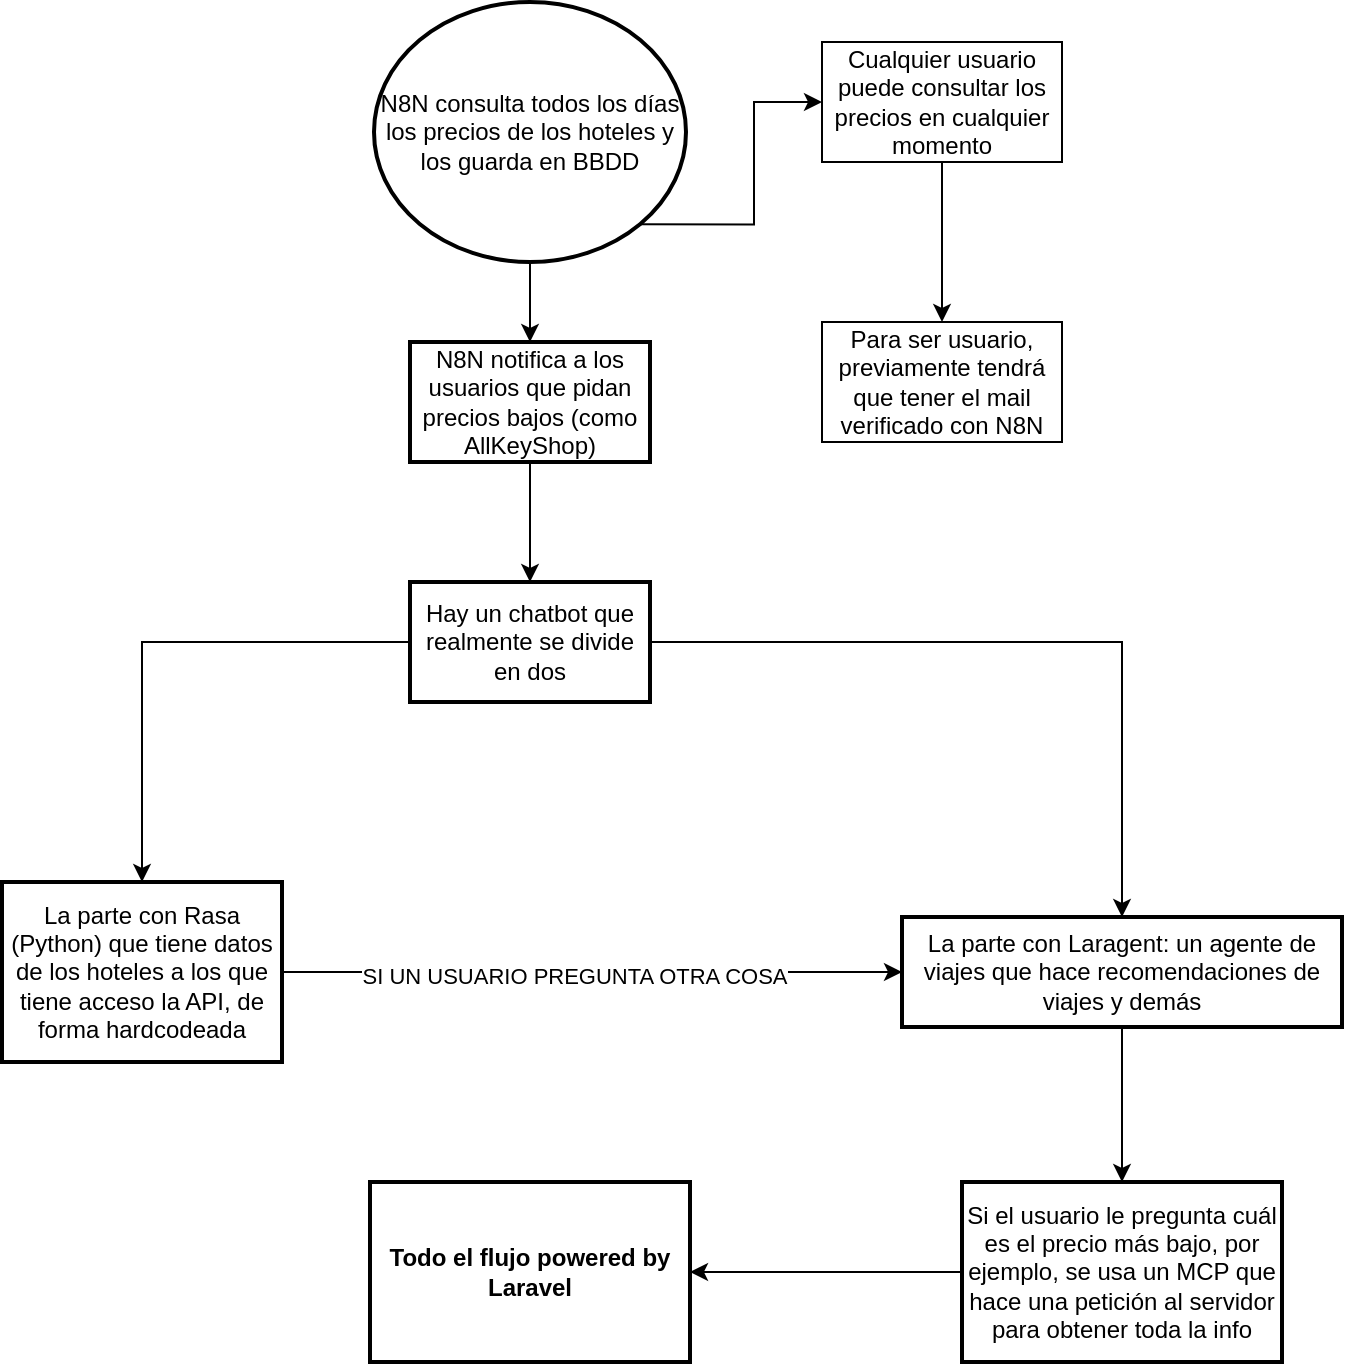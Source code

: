 <mxfile version="27.1.5">
  <diagram name="Página-1" id="2Si6IOlOx03iswHGUeGR">
    <mxGraphModel dx="1426" dy="1918" grid="1" gridSize="10" guides="1" tooltips="1" connect="1" arrows="1" fold="1" page="1" pageScale="1" pageWidth="827" pageHeight="1169" math="0" shadow="0">
      <root>
        <mxCell id="0" />
        <mxCell id="1" parent="0" />
        <mxCell id="QlAascM8VkgeOsBPRstS-6" value="" style="edgeStyle=orthogonalEdgeStyle;rounded=0;orthogonalLoop=1;jettySize=auto;html=1;" parent="1" source="QlAascM8VkgeOsBPRstS-4" target="QlAascM8VkgeOsBPRstS-5" edge="1">
          <mxGeometry relative="1" as="geometry" />
        </mxCell>
        <mxCell id="QlAascM8VkgeOsBPRstS-20" style="edgeStyle=orthogonalEdgeStyle;rounded=0;orthogonalLoop=1;jettySize=auto;html=1;exitX=0.855;exitY=0.855;exitDx=0;exitDy=0;exitPerimeter=0;" parent="1" source="QlAascM8VkgeOsBPRstS-4" target="QlAascM8VkgeOsBPRstS-19" edge="1">
          <mxGeometry relative="1" as="geometry" />
        </mxCell>
        <mxCell id="QlAascM8VkgeOsBPRstS-4" value="N8N consulta todos los días los precios de los hoteles y los guarda en BBDD" style="strokeWidth=2;html=1;shape=mxgraph.flowchart.start_2;whiteSpace=wrap;" parent="1" vertex="1">
          <mxGeometry x="336" y="-1160" width="156" height="130" as="geometry" />
        </mxCell>
        <mxCell id="QlAascM8VkgeOsBPRstS-8" value="" style="edgeStyle=orthogonalEdgeStyle;rounded=0;orthogonalLoop=1;jettySize=auto;html=1;" parent="1" source="QlAascM8VkgeOsBPRstS-5" target="QlAascM8VkgeOsBPRstS-7" edge="1">
          <mxGeometry relative="1" as="geometry" />
        </mxCell>
        <mxCell id="QlAascM8VkgeOsBPRstS-5" value="N8N notifica a los usuarios que pidan precios bajos (como AllKeyShop)" style="whiteSpace=wrap;html=1;strokeWidth=2;" parent="1" vertex="1">
          <mxGeometry x="354" y="-990" width="120" height="60" as="geometry" />
        </mxCell>
        <mxCell id="QlAascM8VkgeOsBPRstS-10" value="" style="edgeStyle=orthogonalEdgeStyle;rounded=0;orthogonalLoop=1;jettySize=auto;html=1;" parent="1" source="QlAascM8VkgeOsBPRstS-7" target="QlAascM8VkgeOsBPRstS-9" edge="1">
          <mxGeometry relative="1" as="geometry" />
        </mxCell>
        <mxCell id="QlAascM8VkgeOsBPRstS-12" value="" style="edgeStyle=orthogonalEdgeStyle;rounded=0;orthogonalLoop=1;jettySize=auto;html=1;" parent="1" source="QlAascM8VkgeOsBPRstS-7" target="QlAascM8VkgeOsBPRstS-11" edge="1">
          <mxGeometry relative="1" as="geometry" />
        </mxCell>
        <mxCell id="QlAascM8VkgeOsBPRstS-7" value="Hay un chatbot que realmente se divide en dos" style="whiteSpace=wrap;html=1;strokeWidth=2;" parent="1" vertex="1">
          <mxGeometry x="354" y="-870" width="120" height="60" as="geometry" />
        </mxCell>
        <mxCell id="QlAascM8VkgeOsBPRstS-13" style="edgeStyle=orthogonalEdgeStyle;rounded=0;orthogonalLoop=1;jettySize=auto;html=1;exitX=1;exitY=0.5;exitDx=0;exitDy=0;" parent="1" source="QlAascM8VkgeOsBPRstS-9" target="QlAascM8VkgeOsBPRstS-11" edge="1">
          <mxGeometry relative="1" as="geometry" />
        </mxCell>
        <mxCell id="QlAascM8VkgeOsBPRstS-14" value="SI UN USUARIO PREGUNTA OTRA COSA" style="edgeLabel;html=1;align=center;verticalAlign=middle;resizable=0;points=[];" parent="QlAascM8VkgeOsBPRstS-13" vertex="1" connectable="0">
          <mxGeometry x="-0.058" y="-2" relative="1" as="geometry">
            <mxPoint as="offset" />
          </mxGeometry>
        </mxCell>
        <mxCell id="QlAascM8VkgeOsBPRstS-9" value="La parte con Rasa (Python) que tiene datos de los hoteles a los que tiene acceso la API, de forma hardcodeada" style="whiteSpace=wrap;html=1;strokeWidth=2;" parent="1" vertex="1">
          <mxGeometry x="150" y="-720" width="140" height="90" as="geometry" />
        </mxCell>
        <mxCell id="QlAascM8VkgeOsBPRstS-16" value="" style="edgeStyle=orthogonalEdgeStyle;rounded=0;orthogonalLoop=1;jettySize=auto;html=1;" parent="1" source="QlAascM8VkgeOsBPRstS-11" target="QlAascM8VkgeOsBPRstS-15" edge="1">
          <mxGeometry relative="1" as="geometry" />
        </mxCell>
        <mxCell id="QlAascM8VkgeOsBPRstS-11" value="La parte con Laragent: un agente de viajes que hace recomendaciones de viajes y demás" style="whiteSpace=wrap;html=1;strokeWidth=2;" parent="1" vertex="1">
          <mxGeometry x="600" y="-702.5" width="220" height="55" as="geometry" />
        </mxCell>
        <mxCell id="QlAascM8VkgeOsBPRstS-18" value="" style="edgeStyle=orthogonalEdgeStyle;rounded=0;orthogonalLoop=1;jettySize=auto;html=1;" parent="1" source="QlAascM8VkgeOsBPRstS-15" target="QlAascM8VkgeOsBPRstS-17" edge="1">
          <mxGeometry relative="1" as="geometry" />
        </mxCell>
        <mxCell id="QlAascM8VkgeOsBPRstS-15" value="Si el usuario le pregunta cuál es el precio más bajo, por ejemplo, se usa un MCP que hace una petición al servidor para obtener toda la info" style="whiteSpace=wrap;html=1;strokeWidth=2;" parent="1" vertex="1">
          <mxGeometry x="630" y="-570" width="160" height="90" as="geometry" />
        </mxCell>
        <mxCell id="QlAascM8VkgeOsBPRstS-17" value="&lt;b&gt;Todo el flujo powered by Laravel&lt;/b&gt;" style="whiteSpace=wrap;html=1;strokeWidth=2;" parent="1" vertex="1">
          <mxGeometry x="334" y="-570" width="160" height="90" as="geometry" />
        </mxCell>
        <mxCell id="3CcB2t9wGRmgZf6Thmqb-2" value="" style="edgeStyle=orthogonalEdgeStyle;rounded=0;orthogonalLoop=1;jettySize=auto;html=1;" parent="1" source="QlAascM8VkgeOsBPRstS-19" target="3CcB2t9wGRmgZf6Thmqb-1" edge="1">
          <mxGeometry relative="1" as="geometry" />
        </mxCell>
        <mxCell id="QlAascM8VkgeOsBPRstS-19" value="Cualquier usuario puede consultar los precios en cualquier momento" style="rounded=0;whiteSpace=wrap;html=1;" parent="1" vertex="1">
          <mxGeometry x="560" y="-1140" width="120" height="60" as="geometry" />
        </mxCell>
        <mxCell id="3CcB2t9wGRmgZf6Thmqb-1" value="Para ser usuario, previamente tendrá que tener el mail verificado con N8N" style="whiteSpace=wrap;html=1;rounded=0;" parent="1" vertex="1">
          <mxGeometry x="560" y="-1000" width="120" height="60" as="geometry" />
        </mxCell>
      </root>
    </mxGraphModel>
  </diagram>
</mxfile>

